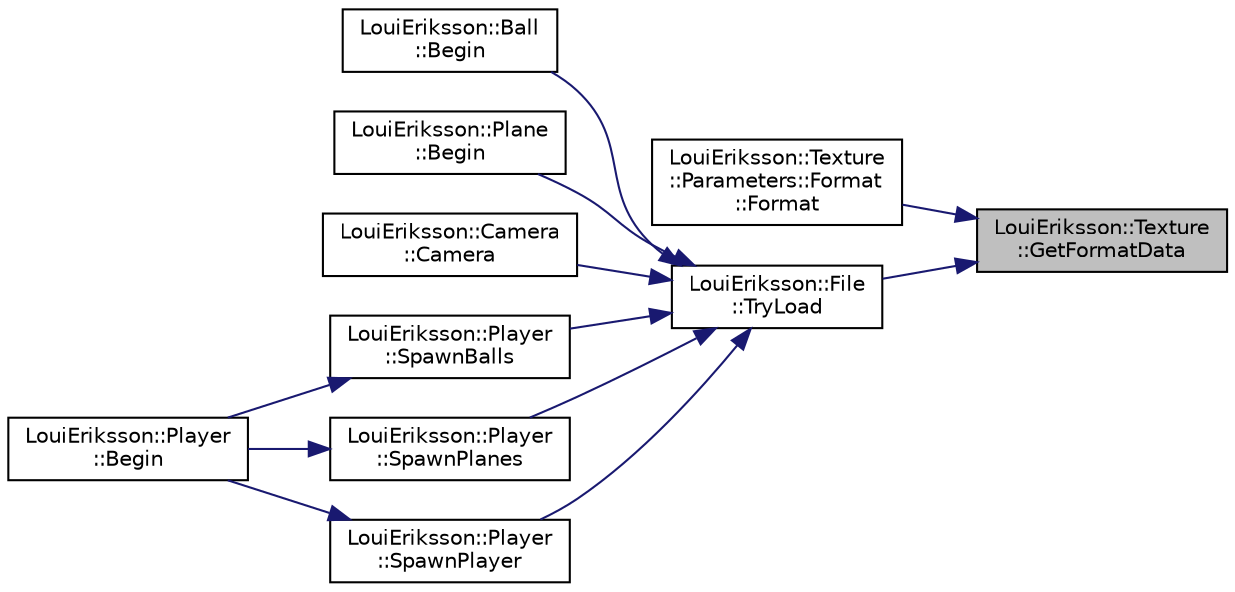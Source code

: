 digraph "LouiEriksson::Texture::GetFormatData"
{
 // LATEX_PDF_SIZE
  edge [fontname="Helvetica",fontsize="10",labelfontname="Helvetica",labelfontsize="10"];
  node [fontname="Helvetica",fontsize="10",shape=record];
  rankdir="RL";
  Node1 [label="LouiEriksson::Texture\l::GetFormatData",height=0.2,width=0.4,color="black", fillcolor="grey75", style="filled", fontcolor="black",tooltip="Determine a Texture's format and number of channels using its pixel format."];
  Node1 -> Node2 [dir="back",color="midnightblue",fontsize="10",style="solid"];
  Node2 [label="LouiEriksson::Texture\l::Parameters::Format\l::Format",height=0.2,width=0.4,color="black", fillcolor="white", style="filled",URL="$struct_loui_eriksson_1_1_texture_1_1_parameters_1_1_format.html#ab755c4d76eb6e4f7e0c87d7cc17a7663",tooltip=" "];
  Node1 -> Node3 [dir="back",color="midnightblue",fontsize="10",style="solid"];
  Node3 [label="LouiEriksson::File\l::TryLoad",height=0.2,width=0.4,color="black", fillcolor="white", style="filled",URL="$class_loui_eriksson_1_1_file.html#a0032f04b0f4541c7b6e75e73005d55dd",tooltip=" "];
  Node3 -> Node4 [dir="back",color="midnightblue",fontsize="10",style="solid"];
  Node4 [label="LouiEriksson::Ball\l::Begin",height=0.2,width=0.4,color="black", fillcolor="white", style="filled",URL="$class_loui_eriksson_1_1_ball.html#af2d97dc0ee10bbbe699de756a29ddbd0",tooltip="Called at the beginning of the first frame."];
  Node3 -> Node5 [dir="back",color="midnightblue",fontsize="10",style="solid"];
  Node5 [label="LouiEriksson::Plane\l::Begin",height=0.2,width=0.4,color="black", fillcolor="white", style="filled",URL="$class_loui_eriksson_1_1_plane.html#aaf2ccbbc234e6a74a6fe47fc47f48eda",tooltip="Called at the beginning of every frame."];
  Node3 -> Node6 [dir="back",color="midnightblue",fontsize="10",style="solid"];
  Node6 [label="LouiEriksson::Camera\l::Camera",height=0.2,width=0.4,color="black", fillcolor="white", style="filled",URL="$class_loui_eriksson_1_1_camera.html#a08d31b3cf2fcd1434601b390bf739cf4",tooltip=" "];
  Node3 -> Node7 [dir="back",color="midnightblue",fontsize="10",style="solid"];
  Node7 [label="LouiEriksson::Player\l::SpawnBalls",height=0.2,width=0.4,color="black", fillcolor="white", style="filled",URL="$class_loui_eriksson_1_1_player.html#a909ae30df9ae4cdd16d8688b5e67be94",tooltip=" "];
  Node7 -> Node8 [dir="back",color="midnightblue",fontsize="10",style="solid"];
  Node8 [label="LouiEriksson::Player\l::Begin",height=0.2,width=0.4,color="black", fillcolor="white", style="filled",URL="$class_loui_eriksson_1_1_player.html#a0945c4a13eb0a62114ec460601a932d7",tooltip="Called at the beginning of the first frame."];
  Node3 -> Node9 [dir="back",color="midnightblue",fontsize="10",style="solid"];
  Node9 [label="LouiEriksson::Player\l::SpawnPlanes",height=0.2,width=0.4,color="black", fillcolor="white", style="filled",URL="$class_loui_eriksson_1_1_player.html#a0c27cf6e706f2c11a9694519fc1bb578",tooltip=" "];
  Node9 -> Node8 [dir="back",color="midnightblue",fontsize="10",style="solid"];
  Node3 -> Node10 [dir="back",color="midnightblue",fontsize="10",style="solid"];
  Node10 [label="LouiEriksson::Player\l::SpawnPlayer",height=0.2,width=0.4,color="black", fillcolor="white", style="filled",URL="$class_loui_eriksson_1_1_player.html#a1e2104907e304c157e17ecfe4b3177c5",tooltip=" "];
  Node10 -> Node8 [dir="back",color="midnightblue",fontsize="10",style="solid"];
}
